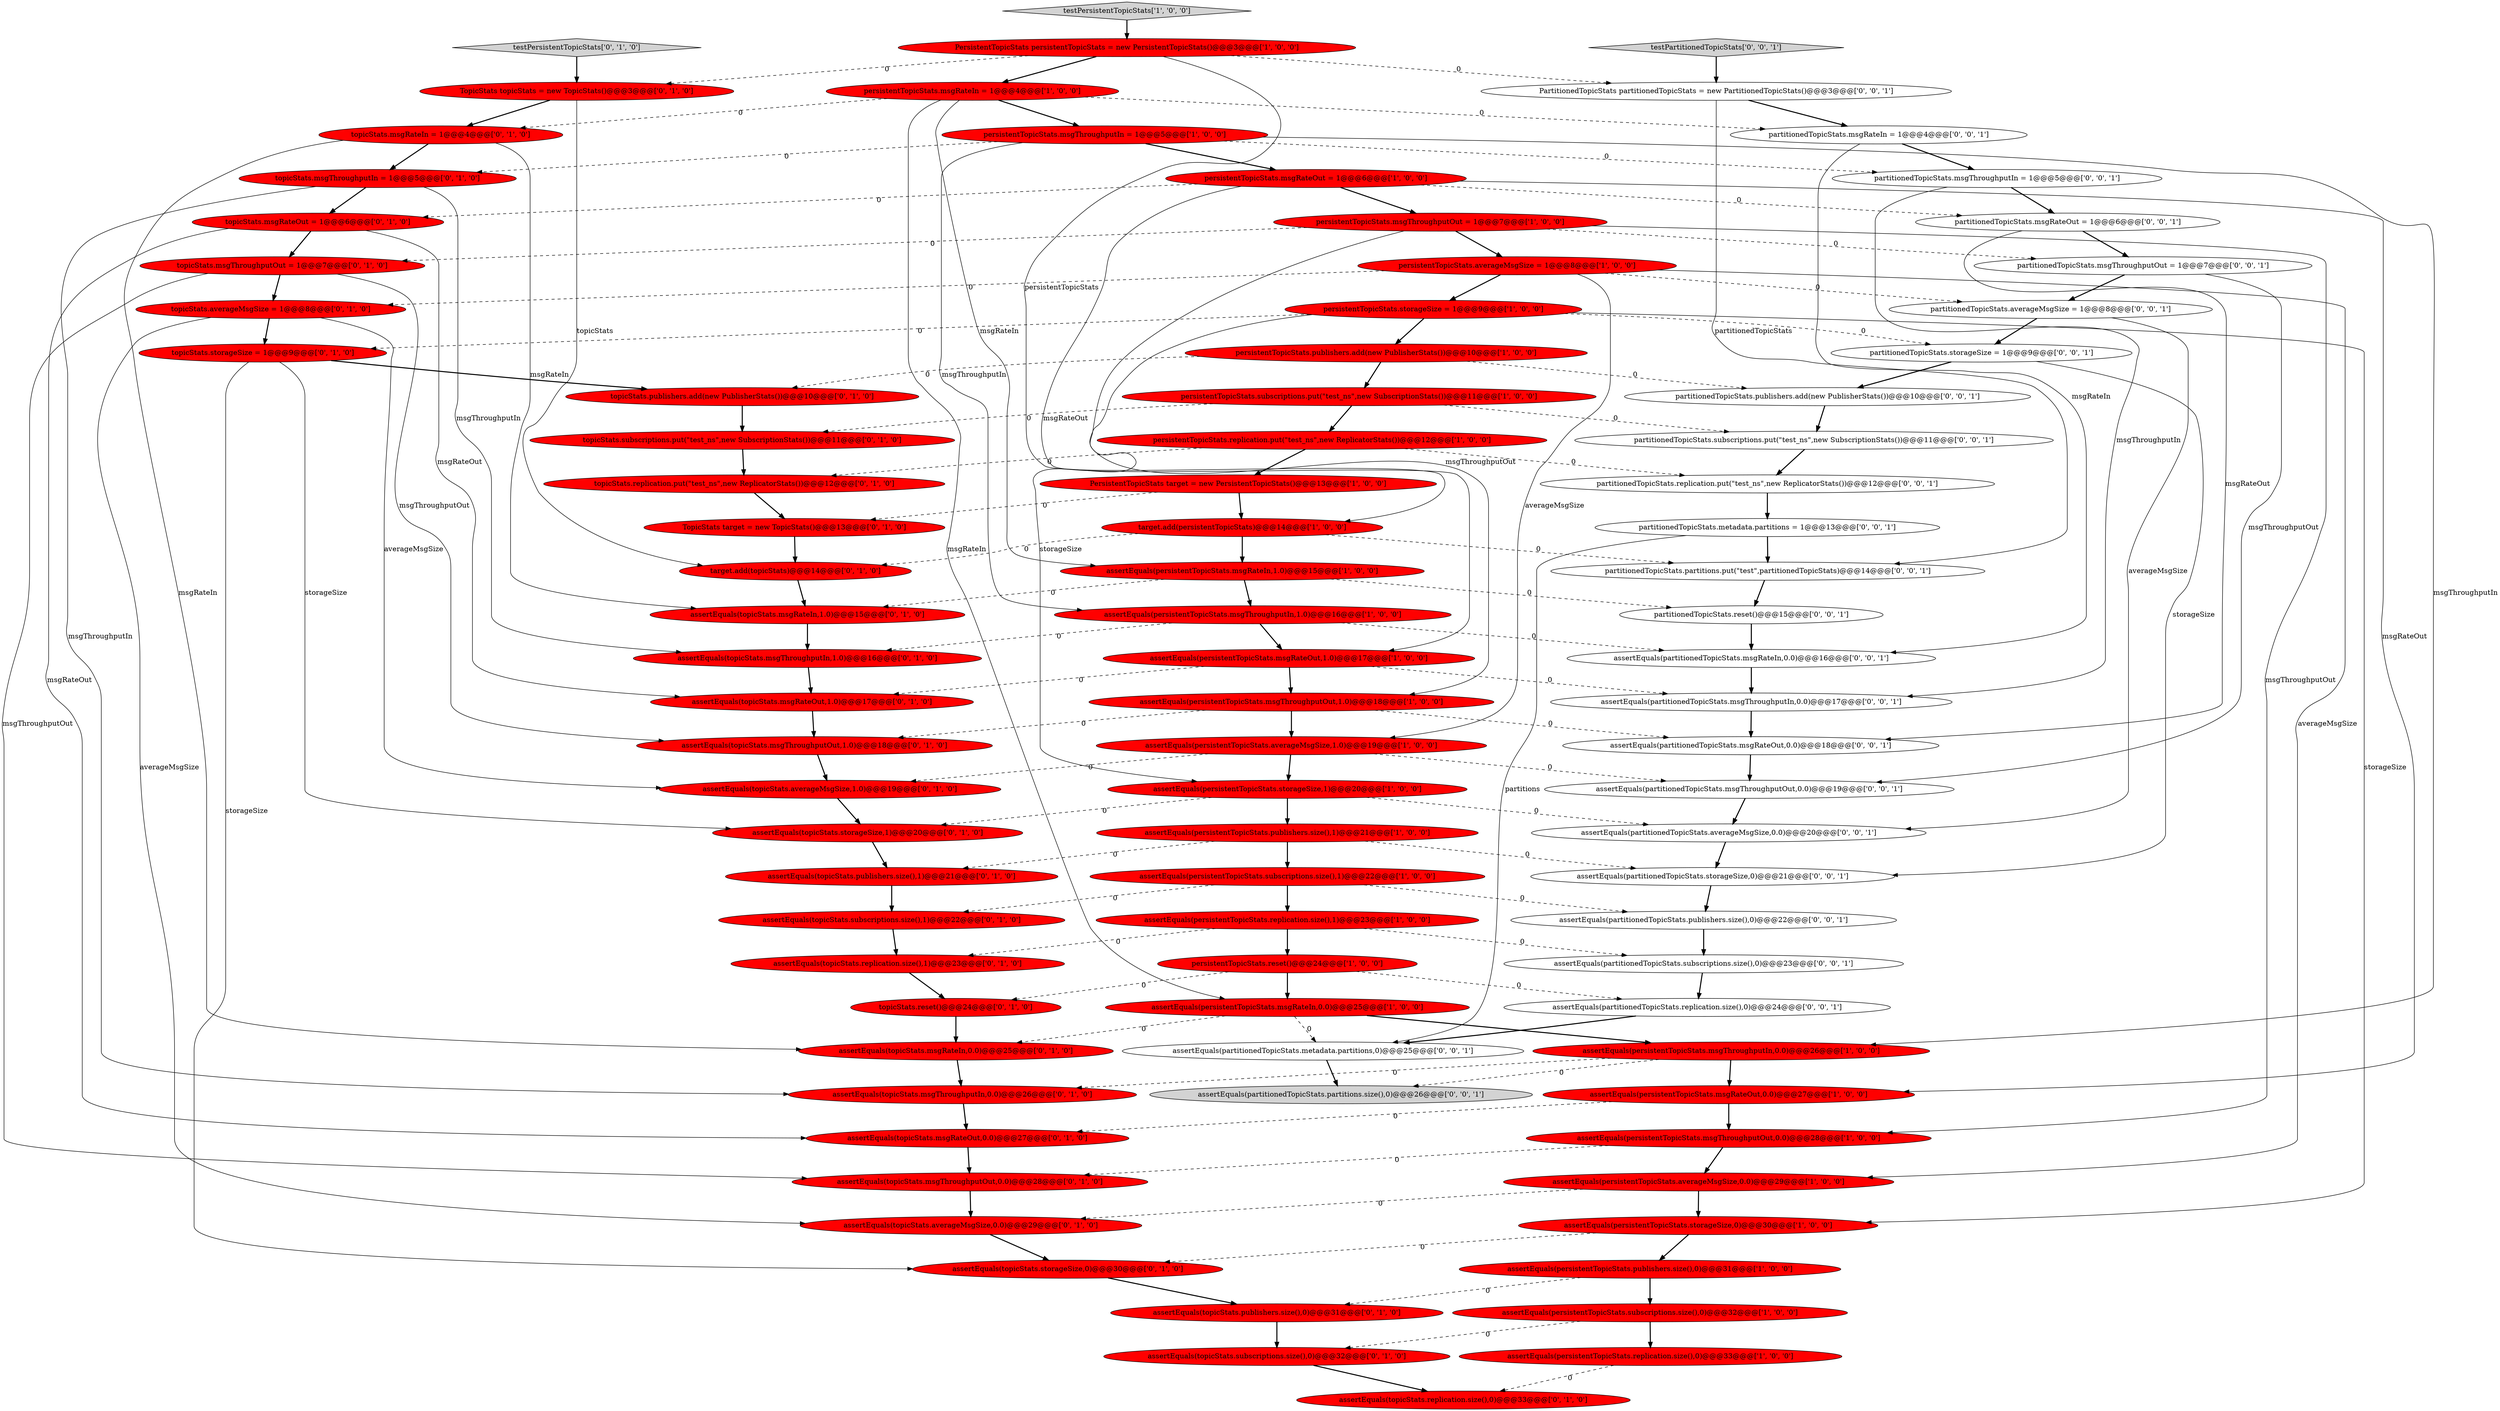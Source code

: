 digraph {
58 [style = filled, label = "assertEquals(topicStats.subscriptions.size(),0)@@@32@@@['0', '1', '0']", fillcolor = red, shape = ellipse image = "AAA1AAABBB2BBB"];
51 [style = filled, label = "assertEquals(topicStats.msgRateIn,1.0)@@@15@@@['0', '1', '0']", fillcolor = red, shape = ellipse image = "AAA1AAABBB2BBB"];
1 [style = filled, label = "assertEquals(persistentTopicStats.replication.size(),0)@@@33@@@['1', '0', '0']", fillcolor = red, shape = ellipse image = "AAA1AAABBB1BBB"];
37 [style = filled, label = "assertEquals(topicStats.msgThroughputOut,1.0)@@@18@@@['0', '1', '0']", fillcolor = red, shape = ellipse image = "AAA1AAABBB2BBB"];
21 [style = filled, label = "testPersistentTopicStats['1', '0', '0']", fillcolor = lightgray, shape = diamond image = "AAA0AAABBB1BBB"];
49 [style = filled, label = "assertEquals(topicStats.storageSize,1)@@@20@@@['0', '1', '0']", fillcolor = red, shape = ellipse image = "AAA1AAABBB2BBB"];
3 [style = filled, label = "persistentTopicStats.msgThroughputOut = 1@@@7@@@['1', '0', '0']", fillcolor = red, shape = ellipse image = "AAA1AAABBB1BBB"];
47 [style = filled, label = "topicStats.msgThroughputIn = 1@@@5@@@['0', '1', '0']", fillcolor = red, shape = ellipse image = "AAA1AAABBB2BBB"];
30 [style = filled, label = "persistentTopicStats.msgRateOut = 1@@@6@@@['1', '0', '0']", fillcolor = red, shape = ellipse image = "AAA1AAABBB1BBB"];
61 [style = filled, label = "topicStats.msgRateOut = 1@@@6@@@['0', '1', '0']", fillcolor = red, shape = ellipse image = "AAA1AAABBB2BBB"];
29 [style = filled, label = "assertEquals(persistentTopicStats.msgRateIn,1.0)@@@15@@@['1', '0', '0']", fillcolor = red, shape = ellipse image = "AAA1AAABBB1BBB"];
16 [style = filled, label = "persistentTopicStats.averageMsgSize = 1@@@8@@@['1', '0', '0']", fillcolor = red, shape = ellipse image = "AAA1AAABBB1BBB"];
50 [style = filled, label = "target.add(topicStats)@@@14@@@['0', '1', '0']", fillcolor = red, shape = ellipse image = "AAA1AAABBB2BBB"];
44 [style = filled, label = "assertEquals(topicStats.replication.size(),1)@@@23@@@['0', '1', '0']", fillcolor = red, shape = ellipse image = "AAA1AAABBB2BBB"];
53 [style = filled, label = "assertEquals(topicStats.msgRateIn,0.0)@@@25@@@['0', '1', '0']", fillcolor = red, shape = ellipse image = "AAA1AAABBB2BBB"];
70 [style = filled, label = "partitionedTopicStats.publishers.add(new PublisherStats())@@@10@@@['0', '0', '1']", fillcolor = white, shape = ellipse image = "AAA0AAABBB3BBB"];
15 [style = filled, label = "PersistentTopicStats target = new PersistentTopicStats()@@@13@@@['1', '0', '0']", fillcolor = red, shape = ellipse image = "AAA1AAABBB1BBB"];
63 [style = filled, label = "testPersistentTopicStats['0', '1', '0']", fillcolor = lightgray, shape = diamond image = "AAA0AAABBB2BBB"];
31 [style = filled, label = "assertEquals(persistentTopicStats.msgThroughputOut,0.0)@@@28@@@['1', '0', '0']", fillcolor = red, shape = ellipse image = "AAA1AAABBB1BBB"];
71 [style = filled, label = "assertEquals(partitionedTopicStats.replication.size(),0)@@@24@@@['0', '0', '1']", fillcolor = white, shape = ellipse image = "AAA0AAABBB3BBB"];
43 [style = filled, label = "topicStats.storageSize = 1@@@9@@@['0', '1', '0']", fillcolor = red, shape = ellipse image = "AAA1AAABBB2BBB"];
60 [style = filled, label = "assertEquals(topicStats.storageSize,0)@@@30@@@['0', '1', '0']", fillcolor = red, shape = ellipse image = "AAA1AAABBB2BBB"];
12 [style = filled, label = "persistentTopicStats.replication.put(\"test_ns\",new ReplicatorStats())@@@12@@@['1', '0', '0']", fillcolor = red, shape = ellipse image = "AAA1AAABBB1BBB"];
52 [style = filled, label = "assertEquals(topicStats.subscriptions.size(),1)@@@22@@@['0', '1', '0']", fillcolor = red, shape = ellipse image = "AAA1AAABBB2BBB"];
68 [style = filled, label = "assertEquals(partitionedTopicStats.subscriptions.size(),0)@@@23@@@['0', '0', '1']", fillcolor = white, shape = ellipse image = "AAA0AAABBB3BBB"];
75 [style = filled, label = "partitionedTopicStats.metadata.partitions = 1@@@13@@@['0', '0', '1']", fillcolor = white, shape = ellipse image = "AAA0AAABBB3BBB"];
69 [style = filled, label = "partitionedTopicStats.averageMsgSize = 1@@@8@@@['0', '0', '1']", fillcolor = white, shape = ellipse image = "AAA0AAABBB3BBB"];
10 [style = filled, label = "assertEquals(persistentTopicStats.subscriptions.size(),0)@@@32@@@['1', '0', '0']", fillcolor = red, shape = ellipse image = "AAA1AAABBB1BBB"];
2 [style = filled, label = "persistentTopicStats.msgThroughputIn = 1@@@5@@@['1', '0', '0']", fillcolor = red, shape = ellipse image = "AAA1AAABBB1BBB"];
82 [style = filled, label = "partitionedTopicStats.partitions.put(\"test\",partitionedTopicStats)@@@14@@@['0', '0', '1']", fillcolor = white, shape = ellipse image = "AAA0AAABBB3BBB"];
39 [style = filled, label = "topicStats.subscriptions.put(\"test_ns\",new SubscriptionStats())@@@11@@@['0', '1', '0']", fillcolor = red, shape = ellipse image = "AAA1AAABBB2BBB"];
32 [style = filled, label = "assertEquals(topicStats.msgThroughputIn,1.0)@@@16@@@['0', '1', '0']", fillcolor = red, shape = ellipse image = "AAA1AAABBB2BBB"];
7 [style = filled, label = "persistentTopicStats.msgRateIn = 1@@@4@@@['1', '0', '0']", fillcolor = red, shape = ellipse image = "AAA1AAABBB1BBB"];
72 [style = filled, label = "assertEquals(partitionedTopicStats.partitions.size(),0)@@@26@@@['0', '0', '1']", fillcolor = lightgray, shape = ellipse image = "AAA0AAABBB3BBB"];
81 [style = filled, label = "assertEquals(partitionedTopicStats.publishers.size(),0)@@@22@@@['0', '0', '1']", fillcolor = white, shape = ellipse image = "AAA0AAABBB3BBB"];
25 [style = filled, label = "assertEquals(persistentTopicStats.storageSize,0)@@@30@@@['1', '0', '0']", fillcolor = red, shape = ellipse image = "AAA1AAABBB1BBB"];
74 [style = filled, label = "assertEquals(partitionedTopicStats.msgThroughputOut,0.0)@@@19@@@['0', '0', '1']", fillcolor = white, shape = ellipse image = "AAA0AAABBB3BBB"];
55 [style = filled, label = "topicStats.replication.put(\"test_ns\",new ReplicatorStats())@@@12@@@['0', '1', '0']", fillcolor = red, shape = ellipse image = "AAA1AAABBB2BBB"];
48 [style = filled, label = "assertEquals(topicStats.msgThroughputIn,0.0)@@@26@@@['0', '1', '0']", fillcolor = red, shape = ellipse image = "AAA1AAABBB2BBB"];
40 [style = filled, label = "TopicStats target = new TopicStats()@@@13@@@['0', '1', '0']", fillcolor = red, shape = ellipse image = "AAA1AAABBB2BBB"];
80 [style = filled, label = "partitionedTopicStats.replication.put(\"test_ns\",new ReplicatorStats())@@@12@@@['0', '0', '1']", fillcolor = white, shape = ellipse image = "AAA0AAABBB3BBB"];
56 [style = filled, label = "assertEquals(topicStats.msgRateOut,1.0)@@@17@@@['0', '1', '0']", fillcolor = red, shape = ellipse image = "AAA1AAABBB2BBB"];
62 [style = filled, label = "topicStats.averageMsgSize = 1@@@8@@@['0', '1', '0']", fillcolor = red, shape = ellipse image = "AAA1AAABBB2BBB"];
20 [style = filled, label = "assertEquals(persistentTopicStats.msgRateOut,1.0)@@@17@@@['1', '0', '0']", fillcolor = red, shape = ellipse image = "AAA1AAABBB1BBB"];
14 [style = filled, label = "assertEquals(persistentTopicStats.averageMsgSize,0.0)@@@29@@@['1', '0', '0']", fillcolor = red, shape = ellipse image = "AAA1AAABBB1BBB"];
64 [style = filled, label = "partitionedTopicStats.subscriptions.put(\"test_ns\",new SubscriptionStats())@@@11@@@['0', '0', '1']", fillcolor = white, shape = ellipse image = "AAA0AAABBB3BBB"];
36 [style = filled, label = "assertEquals(topicStats.msgThroughputOut,0.0)@@@28@@@['0', '1', '0']", fillcolor = red, shape = ellipse image = "AAA1AAABBB2BBB"];
41 [style = filled, label = "topicStats.msgRateIn = 1@@@4@@@['0', '1', '0']", fillcolor = red, shape = ellipse image = "AAA1AAABBB2BBB"];
5 [style = filled, label = "assertEquals(persistentTopicStats.msgThroughputOut,1.0)@@@18@@@['1', '0', '0']", fillcolor = red, shape = ellipse image = "AAA1AAABBB1BBB"];
33 [style = filled, label = "assertEquals(topicStats.publishers.size(),1)@@@21@@@['0', '1', '0']", fillcolor = red, shape = ellipse image = "AAA1AAABBB2BBB"];
8 [style = filled, label = "assertEquals(persistentTopicStats.msgThroughputIn,1.0)@@@16@@@['1', '0', '0']", fillcolor = red, shape = ellipse image = "AAA1AAABBB1BBB"];
65 [style = filled, label = "partitionedTopicStats.msgRateOut = 1@@@6@@@['0', '0', '1']", fillcolor = white, shape = ellipse image = "AAA0AAABBB3BBB"];
35 [style = filled, label = "assertEquals(topicStats.replication.size(),0)@@@33@@@['0', '1', '0']", fillcolor = red, shape = ellipse image = "AAA1AAABBB2BBB"];
84 [style = filled, label = "assertEquals(partitionedTopicStats.metadata.partitions,0)@@@25@@@['0', '0', '1']", fillcolor = white, shape = ellipse image = "AAA0AAABBB3BBB"];
88 [style = filled, label = "partitionedTopicStats.storageSize = 1@@@9@@@['0', '0', '1']", fillcolor = white, shape = ellipse image = "AAA0AAABBB3BBB"];
4 [style = filled, label = "persistentTopicStats.subscriptions.put(\"test_ns\",new SubscriptionStats())@@@11@@@['1', '0', '0']", fillcolor = red, shape = ellipse image = "AAA1AAABBB1BBB"];
78 [style = filled, label = "partitionedTopicStats.reset()@@@15@@@['0', '0', '1']", fillcolor = white, shape = ellipse image = "AAA0AAABBB3BBB"];
79 [style = filled, label = "partitionedTopicStats.msgThroughputOut = 1@@@7@@@['0', '0', '1']", fillcolor = white, shape = ellipse image = "AAA0AAABBB3BBB"];
67 [style = filled, label = "PartitionedTopicStats partitionedTopicStats = new PartitionedTopicStats()@@@3@@@['0', '0', '1']", fillcolor = white, shape = ellipse image = "AAA0AAABBB3BBB"];
73 [style = filled, label = "partitionedTopicStats.msgThroughputIn = 1@@@5@@@['0', '0', '1']", fillcolor = white, shape = ellipse image = "AAA0AAABBB3BBB"];
57 [style = filled, label = "TopicStats topicStats = new TopicStats()@@@3@@@['0', '1', '0']", fillcolor = red, shape = ellipse image = "AAA1AAABBB2BBB"];
83 [style = filled, label = "assertEquals(partitionedTopicStats.storageSize,0)@@@21@@@['0', '0', '1']", fillcolor = white, shape = ellipse image = "AAA0AAABBB3BBB"];
42 [style = filled, label = "assertEquals(topicStats.averageMsgSize,0.0)@@@29@@@['0', '1', '0']", fillcolor = red, shape = ellipse image = "AAA1AAABBB2BBB"];
86 [style = filled, label = "assertEquals(partitionedTopicStats.averageMsgSize,0.0)@@@20@@@['0', '0', '1']", fillcolor = white, shape = ellipse image = "AAA0AAABBB3BBB"];
18 [style = filled, label = "assertEquals(persistentTopicStats.storageSize,1)@@@20@@@['1', '0', '0']", fillcolor = red, shape = ellipse image = "AAA1AAABBB1BBB"];
46 [style = filled, label = "topicStats.msgThroughputOut = 1@@@7@@@['0', '1', '0']", fillcolor = red, shape = ellipse image = "AAA1AAABBB2BBB"];
77 [style = filled, label = "partitionedTopicStats.msgRateIn = 1@@@4@@@['0', '0', '1']", fillcolor = white, shape = ellipse image = "AAA0AAABBB3BBB"];
19 [style = filled, label = "assertEquals(persistentTopicStats.msgThroughputIn,0.0)@@@26@@@['1', '0', '0']", fillcolor = red, shape = ellipse image = "AAA1AAABBB1BBB"];
45 [style = filled, label = "assertEquals(topicStats.publishers.size(),0)@@@31@@@['0', '1', '0']", fillcolor = red, shape = ellipse image = "AAA1AAABBB2BBB"];
27 [style = filled, label = "assertEquals(persistentTopicStats.publishers.size(),0)@@@31@@@['1', '0', '0']", fillcolor = red, shape = ellipse image = "AAA1AAABBB1BBB"];
17 [style = filled, label = "persistentTopicStats.publishers.add(new PublisherStats())@@@10@@@['1', '0', '0']", fillcolor = red, shape = ellipse image = "AAA1AAABBB1BBB"];
6 [style = filled, label = "assertEquals(persistentTopicStats.replication.size(),1)@@@23@@@['1', '0', '0']", fillcolor = red, shape = ellipse image = "AAA1AAABBB1BBB"];
13 [style = filled, label = "target.add(persistentTopicStats)@@@14@@@['1', '0', '0']", fillcolor = red, shape = ellipse image = "AAA1AAABBB1BBB"];
0 [style = filled, label = "persistentTopicStats.storageSize = 1@@@9@@@['1', '0', '0']", fillcolor = red, shape = ellipse image = "AAA1AAABBB1BBB"];
22 [style = filled, label = "assertEquals(persistentTopicStats.msgRateIn,0.0)@@@25@@@['1', '0', '0']", fillcolor = red, shape = ellipse image = "AAA1AAABBB1BBB"];
76 [style = filled, label = "assertEquals(partitionedTopicStats.msgThroughputIn,0.0)@@@17@@@['0', '0', '1']", fillcolor = white, shape = ellipse image = "AAA0AAABBB3BBB"];
11 [style = filled, label = "assertEquals(persistentTopicStats.msgRateOut,0.0)@@@27@@@['1', '0', '0']", fillcolor = red, shape = ellipse image = "AAA1AAABBB1BBB"];
59 [style = filled, label = "assertEquals(topicStats.averageMsgSize,1.0)@@@19@@@['0', '1', '0']", fillcolor = red, shape = ellipse image = "AAA1AAABBB2BBB"];
28 [style = filled, label = "assertEquals(persistentTopicStats.averageMsgSize,1.0)@@@19@@@['1', '0', '0']", fillcolor = red, shape = ellipse image = "AAA1AAABBB1BBB"];
87 [style = filled, label = "assertEquals(partitionedTopicStats.msgRateIn,0.0)@@@16@@@['0', '0', '1']", fillcolor = white, shape = ellipse image = "AAA0AAABBB3BBB"];
34 [style = filled, label = "assertEquals(topicStats.msgRateOut,0.0)@@@27@@@['0', '1', '0']", fillcolor = red, shape = ellipse image = "AAA1AAABBB2BBB"];
54 [style = filled, label = "topicStats.reset()@@@24@@@['0', '1', '0']", fillcolor = red, shape = ellipse image = "AAA1AAABBB2BBB"];
24 [style = filled, label = "PersistentTopicStats persistentTopicStats = new PersistentTopicStats()@@@3@@@['1', '0', '0']", fillcolor = red, shape = ellipse image = "AAA1AAABBB1BBB"];
23 [style = filled, label = "assertEquals(persistentTopicStats.subscriptions.size(),1)@@@22@@@['1', '0', '0']", fillcolor = red, shape = ellipse image = "AAA1AAABBB1BBB"];
38 [style = filled, label = "topicStats.publishers.add(new PublisherStats())@@@10@@@['0', '1', '0']", fillcolor = red, shape = ellipse image = "AAA1AAABBB2BBB"];
66 [style = filled, label = "testPartitionedTopicStats['0', '0', '1']", fillcolor = lightgray, shape = diamond image = "AAA0AAABBB3BBB"];
85 [style = filled, label = "assertEquals(partitionedTopicStats.msgRateOut,0.0)@@@18@@@['0', '0', '1']", fillcolor = white, shape = ellipse image = "AAA0AAABBB3BBB"];
9 [style = filled, label = "persistentTopicStats.reset()@@@24@@@['1', '0', '0']", fillcolor = red, shape = ellipse image = "AAA1AAABBB1BBB"];
26 [style = filled, label = "assertEquals(persistentTopicStats.publishers.size(),1)@@@21@@@['1', '0', '0']", fillcolor = red, shape = ellipse image = "AAA1AAABBB1BBB"];
52->44 [style = bold, label=""];
16->0 [style = bold, label=""];
14->25 [style = bold, label=""];
59->49 [style = bold, label=""];
70->64 [style = bold, label=""];
64->80 [style = bold, label=""];
73->65 [style = bold, label=""];
13->50 [style = dashed, label="0"];
61->56 [style = solid, label="msgRateOut"];
20->56 [style = dashed, label="0"];
55->40 [style = bold, label=""];
8->32 [style = dashed, label="0"];
19->11 [style = bold, label=""];
2->47 [style = dashed, label="0"];
21->24 [style = bold, label=""];
42->60 [style = bold, label=""];
0->18 [style = solid, label="storageSize"];
61->46 [style = bold, label=""];
4->39 [style = dashed, label="0"];
3->16 [style = bold, label=""];
57->41 [style = bold, label=""];
5->28 [style = bold, label=""];
15->40 [style = dashed, label="0"];
18->49 [style = dashed, label="0"];
38->39 [style = bold, label=""];
28->59 [style = dashed, label="0"];
13->82 [style = dashed, label="0"];
51->32 [style = bold, label=""];
29->78 [style = dashed, label="0"];
22->53 [style = dashed, label="0"];
23->52 [style = dashed, label="0"];
8->20 [style = bold, label=""];
10->58 [style = dashed, label="0"];
62->42 [style = solid, label="averageMsgSize"];
54->53 [style = bold, label=""];
9->71 [style = dashed, label="0"];
0->88 [style = dashed, label="0"];
46->36 [style = solid, label="msgThroughputOut"];
27->45 [style = dashed, label="0"];
7->29 [style = solid, label="msgRateIn"];
48->34 [style = bold, label=""];
53->48 [style = bold, label=""];
31->14 [style = bold, label=""];
32->56 [style = bold, label=""];
12->55 [style = dashed, label="0"];
40->50 [style = bold, label=""];
15->13 [style = bold, label=""];
79->69 [style = bold, label=""];
6->68 [style = dashed, label="0"];
28->18 [style = bold, label=""];
43->60 [style = solid, label="storageSize"];
66->67 [style = bold, label=""];
0->17 [style = bold, label=""];
22->84 [style = dashed, label="0"];
58->35 [style = bold, label=""];
26->33 [style = dashed, label="0"];
87->76 [style = bold, label=""];
23->81 [style = dashed, label="0"];
84->72 [style = bold, label=""];
41->53 [style = solid, label="msgRateIn"];
7->22 [style = solid, label="msgRateIn"];
20->76 [style = dashed, label="0"];
2->8 [style = solid, label="msgThroughputIn"];
25->27 [style = bold, label=""];
8->87 [style = dashed, label="0"];
62->43 [style = bold, label=""];
83->81 [style = bold, label=""];
16->14 [style = solid, label="averageMsgSize"];
31->36 [style = dashed, label="0"];
3->79 [style = dashed, label="0"];
81->68 [style = bold, label=""];
3->31 [style = solid, label="msgThroughputOut"];
43->49 [style = solid, label="storageSize"];
7->2 [style = bold, label=""];
19->48 [style = dashed, label="0"];
34->36 [style = bold, label=""];
71->84 [style = bold, label=""];
69->88 [style = bold, label=""];
88->70 [style = bold, label=""];
74->86 [style = bold, label=""];
14->42 [style = dashed, label="0"];
88->83 [style = solid, label="storageSize"];
29->51 [style = dashed, label="0"];
24->7 [style = bold, label=""];
10->1 [style = bold, label=""];
75->82 [style = bold, label=""];
24->57 [style = dashed, label="0"];
36->42 [style = bold, label=""];
5->37 [style = dashed, label="0"];
57->50 [style = solid, label="topicStats"];
9->22 [style = bold, label=""];
62->59 [style = solid, label="averageMsgSize"];
44->54 [style = bold, label=""];
17->70 [style = dashed, label="0"];
67->77 [style = bold, label=""];
18->86 [style = dashed, label="0"];
33->52 [style = bold, label=""];
1->35 [style = dashed, label="0"];
22->19 [style = bold, label=""];
2->19 [style = solid, label="msgThroughputIn"];
77->73 [style = bold, label=""];
25->60 [style = dashed, label="0"];
11->34 [style = dashed, label="0"];
30->20 [style = solid, label="msgRateOut"];
47->61 [style = bold, label=""];
18->26 [style = bold, label=""];
78->87 [style = bold, label=""];
63->57 [style = bold, label=""];
56->37 [style = bold, label=""];
65->79 [style = bold, label=""];
30->11 [style = solid, label="msgRateOut"];
3->46 [style = dashed, label="0"];
75->84 [style = solid, label="partitions"];
0->43 [style = dashed, label="0"];
46->37 [style = solid, label="msgThroughputOut"];
17->38 [style = dashed, label="0"];
86->83 [style = bold, label=""];
30->61 [style = dashed, label="0"];
41->51 [style = solid, label="msgRateIn"];
45->58 [style = bold, label=""];
11->31 [style = bold, label=""];
24->13 [style = solid, label="persistentTopicStats"];
47->32 [style = solid, label="msgThroughputIn"];
82->78 [style = bold, label=""];
43->38 [style = bold, label=""];
76->85 [style = bold, label=""];
30->3 [style = bold, label=""];
16->28 [style = solid, label="averageMsgSize"];
23->6 [style = bold, label=""];
27->10 [style = bold, label=""];
0->25 [style = solid, label="storageSize"];
4->12 [style = bold, label=""];
69->86 [style = solid, label="averageMsgSize"];
7->41 [style = dashed, label="0"];
41->47 [style = bold, label=""];
30->65 [style = dashed, label="0"];
19->72 [style = dashed, label="0"];
24->67 [style = dashed, label="0"];
28->74 [style = dashed, label="0"];
26->83 [style = dashed, label="0"];
17->4 [style = bold, label=""];
65->85 [style = solid, label="msgRateOut"];
5->85 [style = dashed, label="0"];
29->8 [style = bold, label=""];
80->75 [style = bold, label=""];
85->74 [style = bold, label=""];
39->55 [style = bold, label=""];
61->34 [style = solid, label="msgRateOut"];
12->15 [style = bold, label=""];
12->80 [style = dashed, label="0"];
2->73 [style = dashed, label="0"];
73->76 [style = solid, label="msgThroughputIn"];
20->5 [style = bold, label=""];
67->82 [style = solid, label="partitionedTopicStats"];
60->45 [style = bold, label=""];
4->64 [style = dashed, label="0"];
16->62 [style = dashed, label="0"];
47->48 [style = solid, label="msgThroughputIn"];
13->29 [style = bold, label=""];
77->87 [style = solid, label="msgRateIn"];
7->77 [style = dashed, label="0"];
68->71 [style = bold, label=""];
50->51 [style = bold, label=""];
37->59 [style = bold, label=""];
26->23 [style = bold, label=""];
49->33 [style = bold, label=""];
6->9 [style = bold, label=""];
2->30 [style = bold, label=""];
46->62 [style = bold, label=""];
9->54 [style = dashed, label="0"];
16->69 [style = dashed, label="0"];
79->74 [style = solid, label="msgThroughputOut"];
6->44 [style = dashed, label="0"];
3->5 [style = solid, label="msgThroughputOut"];
}
